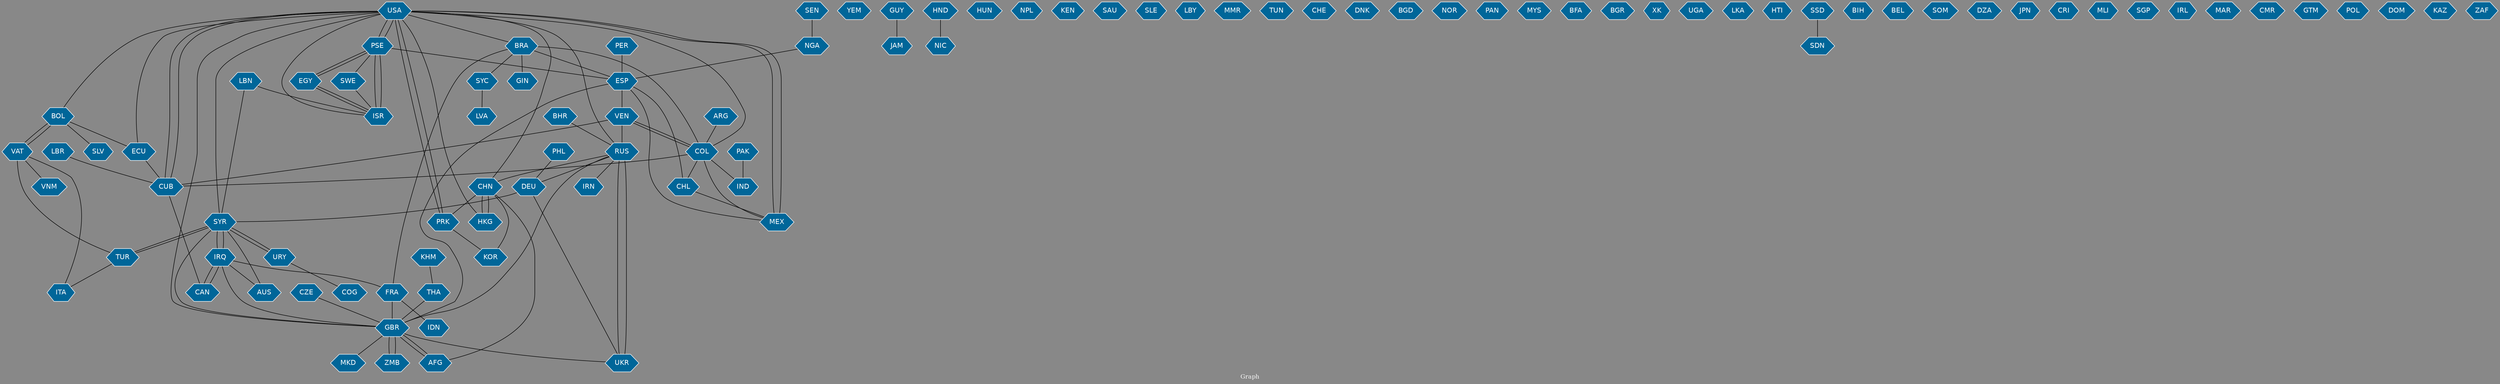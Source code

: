 // Countries together in item graph
graph {
	graph [bgcolor="#888888" fontcolor=white fontsize=12 label="Graph" outputorder=edgesfirst overlap=prism]
	node [color=white fillcolor="#006699" fontcolor=white fontname=Helvetica shape=hexagon style=filled]
	edge [arrowhead=open color=black fontcolor=white fontname=Courier fontsize=12]
		USA [label=USA]
		BRA [label=BRA]
		ARG [label=ARG]
		RUS [label=RUS]
		VAT [label=VAT]
		YEM [label=YEM]
		GUY [label=GUY]
		JAM [label=JAM]
		IND [label=IND]
		UKR [label=UKR]
		PSE [label=PSE]
		ISR [label=ISR]
		CHN [label=CHN]
		FRA [label=FRA]
		NGA [label=NGA]
		IDN [label=IDN]
		GBR [label=GBR]
		MEX [label=MEX]
		ESP [label=ESP]
		COL [label=COL]
		VEN [label=VEN]
		PRK [label=PRK]
		CAN [label=CAN]
		SWE [label=SWE]
		BOL [label=BOL]
		EGY [label=EGY]
		NIC [label=NIC]
		AUS [label=AUS]
		PAK [label=PAK]
		HUN [label=HUN]
		NPL [label=NPL]
		LBR [label=LBR]
		CUB [label=CUB]
		GIN [label=GIN]
		HKG [label=HKG]
		HND [label=HND]
		IRN [label=IRN]
		URY [label=URY]
		SYR [label=SYR]
		LBN [label=LBN]
		KEN [label=KEN]
		VNM [label=VNM]
		TUR [label=TUR]
		AFG [label=AFG]
		DEU [label=DEU]
		SAU [label=SAU]
		SLE [label=SLE]
		IRQ [label=IRQ]
		ITA [label=ITA]
		ECU [label=ECU]
		CHL [label=CHL]
		KOR [label=KOR]
		LBY [label=LBY]
		MMR [label=MMR]
		TUN [label=TUN]
		SLV [label=SLV]
		THA [label=THA]
		CHE [label=CHE]
		SYC [label=SYC]
		LVA [label=LVA]
		COG [label=COG]
		DNK [label=DNK]
		MKD [label=MKD]
		BGD [label=BGD]
		ZMB [label=ZMB]
		NOR [label=NOR]
		PAN [label=PAN]
		MYS [label=MYS]
		BFA [label=BFA]
		BGR [label=BGR]
		XK [label=XK]
		UGA [label=UGA]
		LKA [label=LKA]
		SEN [label=SEN]
		HTI [label=HTI]
		SSD [label=SSD]
		SDN [label=SDN]
		PHL [label=PHL]
		CZE [label=CZE]
		BIH [label=BIH]
		BEL [label=BEL]
		SOM [label=SOM]
		BHR [label=BHR]
		DZA [label=DZA]
		PER [label=PER]
		KHM [label=KHM]
		JPN [label=JPN]
		CRI [label=CRI]
		MLI [label=MLI]
		SGP [label=SGP]
		IRL [label=IRL]
		MAR [label=MAR]
		CMR [label=CMR]
		GTM [label=GTM]
		POL [label=POL]
		DOM [label=DOM]
		KAZ [label=KAZ]
		ZAF [label=ZAF]
			HKG -- USA [weight=1]
			FRA -- IDN [weight=1]
			COL -- MEX [weight=1]
			IRQ -- GBR [weight=1]
			SYR -- TUR [weight=3]
			TUR -- ITA [weight=1]
			BRA -- ESP [weight=1]
			URY -- SYR [weight=1]
			TUR -- SYR [weight=1]
			USA -- COL [weight=1]
			VAT -- TUR [weight=2]
			AFG -- GBR [weight=1]
			FRA -- BRA [weight=1]
			CUB -- CAN [weight=1]
			VEN -- RUS [weight=1]
			RUS -- DEU [weight=1]
			CHN -- PRK [weight=1]
			CZE -- GBR [weight=1]
			BOL -- ECU [weight=1]
			RUS -- IRN [weight=1]
			PAK -- IND [weight=2]
			IRQ -- CAN [weight=1]
			BHR -- RUS [weight=1]
			ZMB -- GBR [weight=1]
			URY -- COG [weight=1]
			IRQ -- FRA [weight=1]
			VAT -- VNM [weight=1]
			PSE -- SWE [weight=2]
			GBR -- MKD [weight=2]
			THA -- GBR [weight=1]
			COL -- CUB [weight=1]
			CHN -- USA [weight=1]
			COL -- IND [weight=1]
			EGY -- PSE [weight=2]
			PRK -- USA [weight=1]
			SWE -- ISR [weight=1]
			EGY -- ISR [weight=1]
			DEU -- SYR [weight=1]
			SYR -- URY [weight=2]
			ARG -- COL [weight=1]
			ECU -- USA [weight=1]
			COL -- VEN [weight=1]
			ECU -- CUB [weight=1]
			GBR -- USA [weight=1]
			PSE -- EGY [weight=1]
			HND -- NIC [weight=3]
			CHL -- ESP [weight=2]
			LBN -- SYR [weight=1]
			GBR -- ESP [weight=1]
			IRQ -- SYR [weight=1]
			GBR -- ZMB [weight=1]
			HKG -- CHN [weight=1]
			ISR -- USA [weight=1]
			GBR -- RUS [weight=1]
			BOL -- VAT [weight=1]
			CHL -- MEX [weight=1]
			ISR -- PSE [weight=6]
			VAT -- BOL [weight=2]
			PSE -- ISR [weight=5]
			FRA -- GBR [weight=1]
			BOL -- SLV [weight=1]
			SYR -- IRQ [weight=1]
			SEN -- NGA [weight=1]
			NGA -- ESP [weight=2]
			ESP -- VEN [weight=3]
			GBR -- AFG [weight=2]
			KHM -- THA [weight=1]
			MEX -- USA [weight=3]
			VAT -- ITA [weight=1]
			USA -- MEX [weight=1]
			PHL -- DEU [weight=1]
			PRK -- KOR [weight=2]
			RUS -- UKR [weight=9]
			USA -- PSE [weight=1]
			MEX -- ESP [weight=1]
			BRA -- SYC [weight=2]
			COL -- BRA [weight=1]
			USA -- BRA [weight=1]
			CHN -- KOR [weight=1]
			USA -- BOL [weight=1]
			COL -- CHL [weight=1]
			PSE -- ESP [weight=1]
			BRA -- GIN [weight=3]
			CUB -- VEN [weight=2]
			USA -- PRK [weight=1]
			SYR -- USA [weight=1]
			UKR -- DEU [weight=1]
			UKR -- RUS [weight=12]
			IRQ -- AUS [weight=1]
			VEN -- COL [weight=1]
			LBN -- ISR [weight=2]
			PSE -- USA [weight=1]
			PER -- ESP [weight=1]
			AUS -- SYR [weight=1]
			GUY -- JAM [weight=1]
			GBR -- UKR [weight=1]
			RUS -- USA [weight=1]
			USA -- CUB [weight=2]
			CUB -- USA [weight=2]
			CHN -- AFG [weight=1]
			CAN -- IRQ [weight=1]
			ISR -- EGY [weight=1]
			SYC -- LVA [weight=1]
			SYR -- GBR [weight=1]
			LBR -- CUB [weight=1]
			SSD -- SDN [weight=1]
			RUS -- CHN [weight=2]
			CHN -- HKG [weight=2]
}